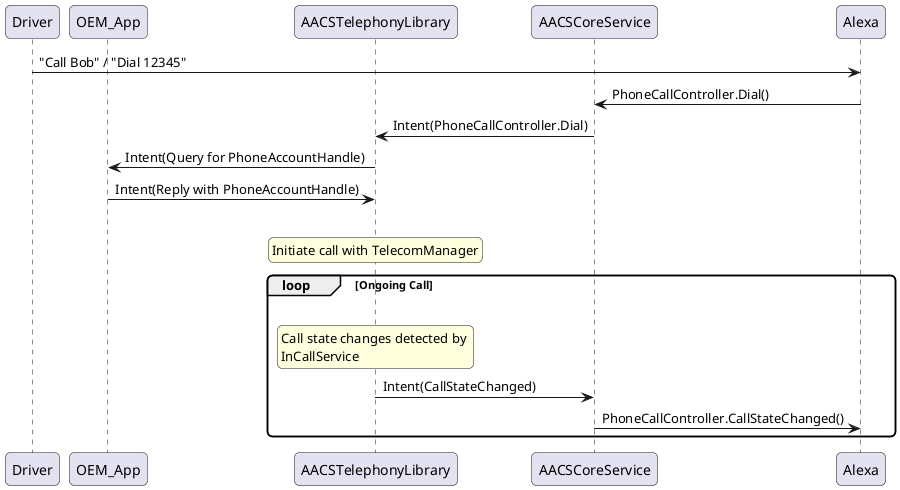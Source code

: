 @startuml
skinparam roundcorner 10
participant Driver 
participant OEM_App
participant AACSTelephonyLibrary
participant AACSCoreService
participant Alexa 
Driver->Alexa: "Call Bob" / "Dial 12345"
Alexa->AACSCoreService: PhoneCallController.Dial()
AACSCoreService->AACSTelephonyLibrary: Intent(PhoneCallController.Dial)
AACSTelephonyLibrary->OEM_App: Intent(Query for PhoneAccountHandle)
OEM_App->AACSTelephonyLibrary: Intent(Reply with PhoneAccountHandle)
|||
rnote over AACSTelephonyLibrary: Initiate call with TelecomManager
loop Ongoing Call
  |||
  rnote over AACSTelephonyLibrary: Call state changes detected by \nInCallService 
  AACSTelephonyLibrary->AACSCoreService: Intent(CallStateChanged)
  AACSCoreService->Alexa: PhoneCallController.CallStateChanged()
end
@enduml
